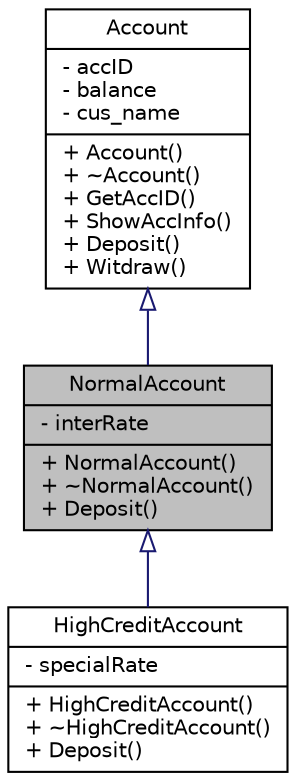 digraph "NormalAccount"
{
 // LATEX_PDF_SIZE
  edge [fontname="Helvetica",fontsize="10",labelfontname="Helvetica",labelfontsize="10"];
  node [fontname="Helvetica",fontsize="10",shape=record];
  Node1 [label="{NormalAccount\n|- interRate\l|+ NormalAccount()\l+ ~NormalAccount()\l+ Deposit()\l}",height=0.2,width=0.4,color="black", fillcolor="grey75", style="filled", fontcolor="black",tooltip="기본계좌 생성 클래스"];
  Node2 -> Node1 [dir="back",color="midnightblue",fontsize="10",style="solid",arrowtail="onormal"];
  Node2 [label="{Account\n|- accID\l- balance\l- cus_name\l|+ Account()\l+ ~Account()\l+ GetAccID()\l+ ShowAccInfo()\l+ Deposit()\l+ Witdraw()\l}",height=0.2,width=0.4,color="black", fillcolor="white", style="filled",URL="$class_account.html",tooltip="계좌정보 클래스"];
  Node1 -> Node3 [dir="back",color="midnightblue",fontsize="10",style="solid",arrowtail="onormal"];
  Node3 [label="{HighCreditAccount\n|- specialRate\l|+ HighCreditAccount()\l+ ~HighCreditAccount()\l+ Deposit()\l}",height=0.2,width=0.4,color="black", fillcolor="white", style="filled",URL="$class_high_credit_account.html",tooltip="신용계좌 클래스"];
}
